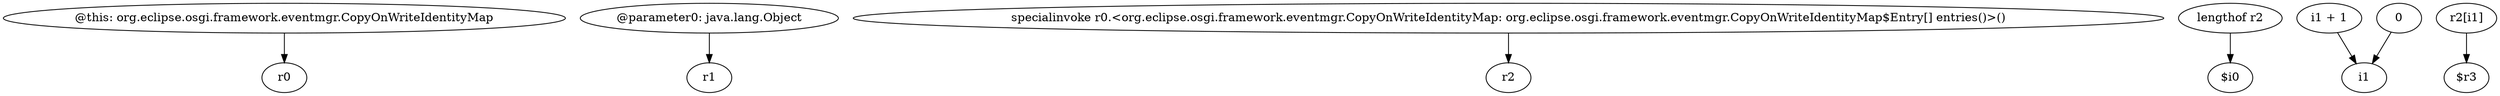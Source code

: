 digraph g {
0[label="@this: org.eclipse.osgi.framework.eventmgr.CopyOnWriteIdentityMap"]
1[label="r0"]
0->1[label=""]
2[label="@parameter0: java.lang.Object"]
3[label="r1"]
2->3[label=""]
4[label="specialinvoke r0.<org.eclipse.osgi.framework.eventmgr.CopyOnWriteIdentityMap: org.eclipse.osgi.framework.eventmgr.CopyOnWriteIdentityMap$Entry[] entries()>()"]
5[label="r2"]
4->5[label=""]
6[label="lengthof r2"]
7[label="$i0"]
6->7[label=""]
8[label="i1 + 1"]
9[label="i1"]
8->9[label=""]
10[label="0"]
10->9[label=""]
11[label="r2[i1]"]
12[label="$r3"]
11->12[label=""]
}